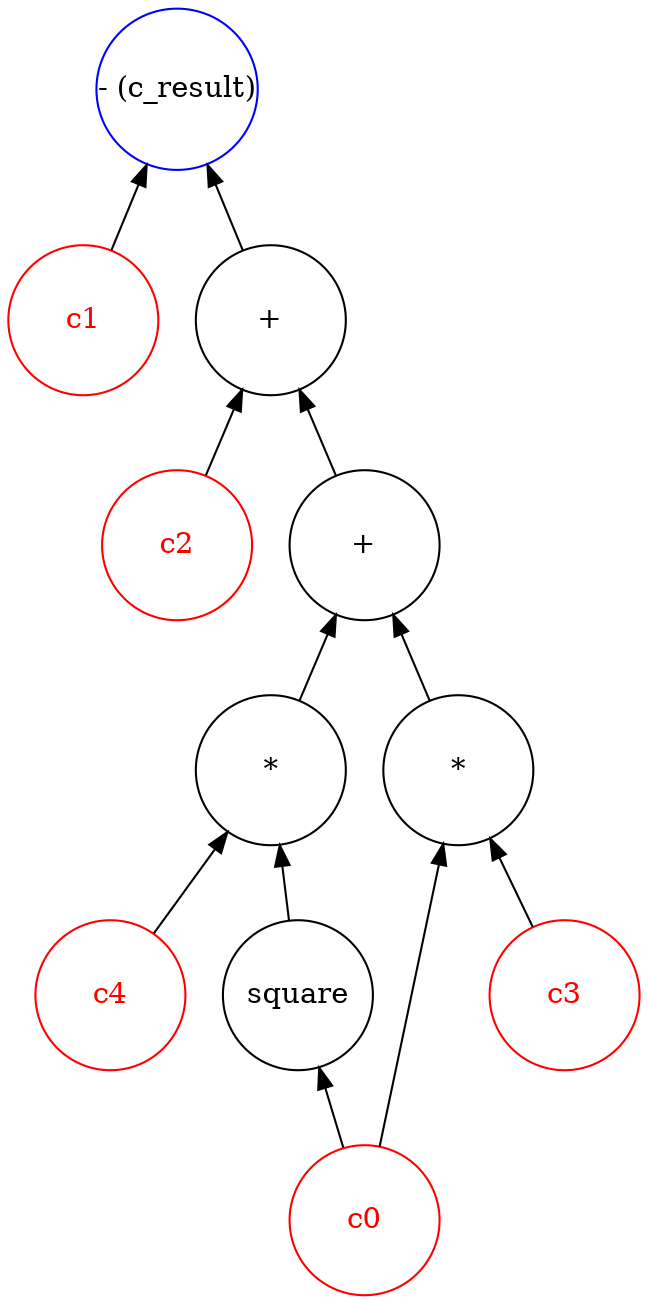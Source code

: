 digraph "poly_reg" {
node [shape=circle width=1 margin=0]
edge [dir=back]
2 [label="c1" style=solid color=red fontcolor=red]
3 [label="c2" style=solid color=red fontcolor=red]
5 [label="c4" style=solid color=red fontcolor=red]
1 [label="c0" style=solid color=red fontcolor=red]
6 [label="square" style=solid color=black fontcolor=black]
6 -> 1
7 [label="*" style=solid color=black fontcolor=black]
7 -> 5
7 -> 6
4 [label="c3" style=solid color=red fontcolor=red]
8 [label="*" style=solid color=black fontcolor=black]
8 -> 1
8 -> 4
9 [label="+" style=solid color=black fontcolor=black]
9 -> 7
9 -> 8
10 [label="+" style=solid color=black fontcolor=black]
10 -> 3
10 -> 9
11 [label="- (c_result)" style=solid color=blue fontcolor=black]
11 -> 2
11 -> 10
}
